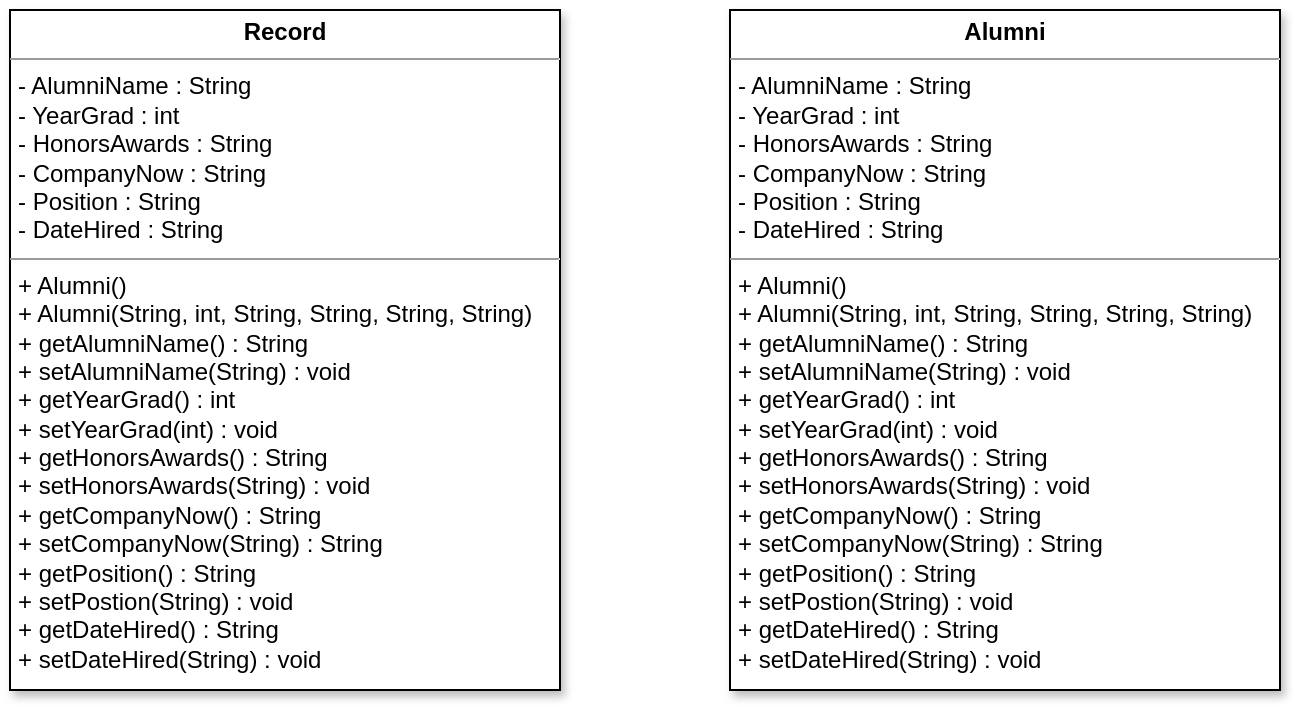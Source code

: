 <mxfile version="17.1.3" type="device"><diagram id="Y90El7an_mhh0wuZoL0b" name="Page-1"><mxGraphModel dx="1385" dy="858" grid="1" gridSize="10" guides="1" tooltips="1" connect="1" arrows="1" fold="1" page="1" pageScale="1" pageWidth="1100" pageHeight="850" math="0" shadow="0"><root><mxCell id="0"/><mxCell id="1" parent="0"/><mxCell id="1INU0DKCFm967ZDYweoz-5" value="&lt;p style=&quot;margin: 4px 0px 0px ; text-align: center&quot;&gt;&lt;b&gt;Alumni&lt;/b&gt;&lt;/p&gt;&lt;hr size=&quot;1&quot;&gt;&lt;p style=&quot;margin: 0px ; margin-left: 4px&quot;&gt;- AlumniName : String&lt;/p&gt;&lt;p style=&quot;margin: 0px ; margin-left: 4px&quot;&gt;&lt;span&gt;- YearGrad : int&lt;/span&gt;&lt;/p&gt;&lt;p style=&quot;margin: 0px ; margin-left: 4px&quot;&gt;&lt;span&gt;- HonorsAwards : String&lt;/span&gt;&lt;/p&gt;&lt;p style=&quot;margin: 0px ; margin-left: 4px&quot;&gt;&lt;span&gt;- CompanyNow : String&lt;/span&gt;&lt;/p&gt;&lt;p style=&quot;margin: 0px ; margin-left: 4px&quot;&gt;&lt;span&gt;- Position : String&lt;/span&gt;&lt;/p&gt;&lt;p style=&quot;margin: 0px ; margin-left: 4px&quot;&gt;&lt;span&gt;- DateHired : String&lt;/span&gt;&lt;/p&gt;&lt;hr size=&quot;1&quot;&gt;&lt;p style=&quot;margin: 0px ; margin-left: 4px&quot;&gt;+ Alumni()&lt;/p&gt;&lt;p style=&quot;margin: 0px ; margin-left: 4px&quot;&gt;+ Alumni(String, int, String, String, String, String)&lt;/p&gt;&lt;p style=&quot;margin: 0px ; margin-left: 4px&quot;&gt;+ getAlumniName() : String&lt;/p&gt;&lt;p style=&quot;margin: 0px ; margin-left: 4px&quot;&gt;+ setAlumniName(String) : void&lt;/p&gt;&lt;p style=&quot;margin: 0px ; margin-left: 4px&quot;&gt;+ getYearGrad() : int&lt;/p&gt;&lt;p style=&quot;margin: 0px ; margin-left: 4px&quot;&gt;+ setYearGrad(int) : void&lt;/p&gt;&lt;p style=&quot;margin: 0px ; margin-left: 4px&quot;&gt;+ getHonorsAwards() : String&lt;/p&gt;&lt;p style=&quot;margin: 0px ; margin-left: 4px&quot;&gt;+ setHonorsAwards(String) : void&lt;/p&gt;&lt;p style=&quot;margin: 0px ; margin-left: 4px&quot;&gt;+ getCompanyNow() : String&lt;/p&gt;&lt;p style=&quot;margin: 0px ; margin-left: 4px&quot;&gt;+ setCompanyNow(String) : String&lt;/p&gt;&lt;p style=&quot;margin: 0px ; margin-left: 4px&quot;&gt;+ getPosition() : String&lt;/p&gt;&lt;p style=&quot;margin: 0px ; margin-left: 4px&quot;&gt;+ setPostion(String) : void&lt;/p&gt;&lt;p style=&quot;margin: 0px ; margin-left: 4px&quot;&gt;+ getDateHired() : String&lt;/p&gt;&lt;p style=&quot;margin: 0px ; margin-left: 4px&quot;&gt;+ setDateHired(String) : void&lt;/p&gt;" style="verticalAlign=top;align=left;overflow=fill;fontSize=12;fontFamily=Helvetica;html=1;strokeWidth=1;rounded=0;shadow=1;" vertex="1" parent="1"><mxGeometry x="480" y="80" width="275" height="340" as="geometry"/></mxCell><mxCell id="1INU0DKCFm967ZDYweoz-7" value="&lt;p style=&quot;margin: 0px ; margin-top: 4px ; text-align: center&quot;&gt;&lt;b&gt;Record&lt;/b&gt;&lt;/p&gt;&lt;hr size=&quot;1&quot;&gt;&lt;p style=&quot;margin: 0px ; margin-left: 4px&quot;&gt;- AlumniName : String&lt;/p&gt;&lt;p style=&quot;margin: 0px ; margin-left: 4px&quot;&gt;&lt;span&gt;- YearGrad : int&lt;/span&gt;&lt;/p&gt;&lt;p style=&quot;margin: 0px ; margin-left: 4px&quot;&gt;&lt;span&gt;- HonorsAwards : String&lt;/span&gt;&lt;/p&gt;&lt;p style=&quot;margin: 0px ; margin-left: 4px&quot;&gt;&lt;span&gt;- CompanyNow : String&lt;/span&gt;&lt;/p&gt;&lt;p style=&quot;margin: 0px ; margin-left: 4px&quot;&gt;&lt;span&gt;- Position : String&lt;/span&gt;&lt;/p&gt;&lt;p style=&quot;margin: 0px ; margin-left: 4px&quot;&gt;&lt;span&gt;- DateHired : String&lt;/span&gt;&lt;/p&gt;&lt;hr size=&quot;1&quot;&gt;&lt;p style=&quot;margin: 0px ; margin-left: 4px&quot;&gt;+ Alumni()&lt;/p&gt;&lt;p style=&quot;margin: 0px ; margin-left: 4px&quot;&gt;+ Alumni(String, int, String, String, String, String)&lt;/p&gt;&lt;p style=&quot;margin: 0px ; margin-left: 4px&quot;&gt;+ getAlumniName() : String&lt;/p&gt;&lt;p style=&quot;margin: 0px ; margin-left: 4px&quot;&gt;+ setAlumniName(String) : void&lt;/p&gt;&lt;p style=&quot;margin: 0px ; margin-left: 4px&quot;&gt;+ getYearGrad() : int&lt;/p&gt;&lt;p style=&quot;margin: 0px ; margin-left: 4px&quot;&gt;+ setYearGrad(int) : void&lt;/p&gt;&lt;p style=&quot;margin: 0px ; margin-left: 4px&quot;&gt;+ getHonorsAwards() : String&lt;/p&gt;&lt;p style=&quot;margin: 0px ; margin-left: 4px&quot;&gt;+ setHonorsAwards(String) : void&lt;/p&gt;&lt;p style=&quot;margin: 0px ; margin-left: 4px&quot;&gt;+ getCompanyNow() : String&lt;/p&gt;&lt;p style=&quot;margin: 0px ; margin-left: 4px&quot;&gt;+ setCompanyNow(String) : String&lt;/p&gt;&lt;p style=&quot;margin: 0px ; margin-left: 4px&quot;&gt;+ getPosition() : String&lt;/p&gt;&lt;p style=&quot;margin: 0px ; margin-left: 4px&quot;&gt;+ setPostion(String) : void&lt;/p&gt;&lt;p style=&quot;margin: 0px ; margin-left: 4px&quot;&gt;+ getDateHired() : String&lt;/p&gt;&lt;p style=&quot;margin: 0px ; margin-left: 4px&quot;&gt;+ setDateHired(String) : void&lt;/p&gt;" style="verticalAlign=top;align=left;overflow=fill;fontSize=12;fontFamily=Helvetica;html=1;strokeWidth=1;rounded=0;shadow=1;" vertex="1" parent="1"><mxGeometry x="120" y="80" width="275" height="340" as="geometry"/></mxCell></root></mxGraphModel></diagram></mxfile>